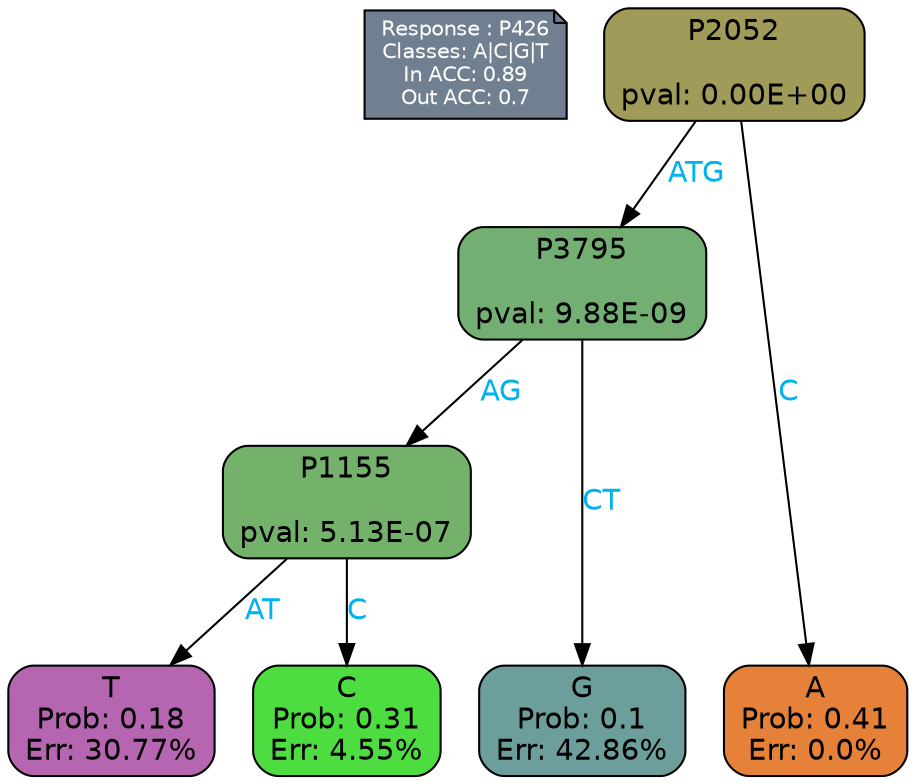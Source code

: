 digraph Tree {
node [shape=box, style="filled, rounded", color="black", fontname=helvetica] ;
graph [ranksep=equally, splines=polylines, bgcolor=transparent, dpi=600] ;
edge [fontname=helvetica] ;
LEGEND [label="Response : P426
Classes: A|C|G|T
In ACC: 0.89
Out ACC: 0.7
",shape=note,align=left,style=filled,fillcolor="slategray",fontcolor="white",fontsize=10];1 [label="P2052

pval: 0.00E+00", fillcolor="#a19b5a"] ;
2 [label="P3795

pval: 9.88E-09", fillcolor="#73ae72"] ;
3 [label="P1155

pval: 5.13E-07", fillcolor="#74b16a"] ;
4 [label="T
Prob: 0.18
Err: 30.77%", fillcolor="#b666b0"] ;
5 [label="C
Prob: 0.31
Err: 4.55%", fillcolor="#4ddd40"] ;
6 [label="G
Prob: 0.1
Err: 42.86%", fillcolor="#6c9f9b"] ;
7 [label="A
Prob: 0.41
Err: 0.0%", fillcolor="#e58139"] ;
1 -> 2 [label="ATG",fontcolor=deepskyblue2] ;
1 -> 7 [label="C",fontcolor=deepskyblue2] ;
2 -> 3 [label="AG",fontcolor=deepskyblue2] ;
2 -> 6 [label="CT",fontcolor=deepskyblue2] ;
3 -> 4 [label="AT",fontcolor=deepskyblue2] ;
3 -> 5 [label="C",fontcolor=deepskyblue2] ;
{rank = same; 4;5;6;7;}{rank = same; LEGEND;1;}}